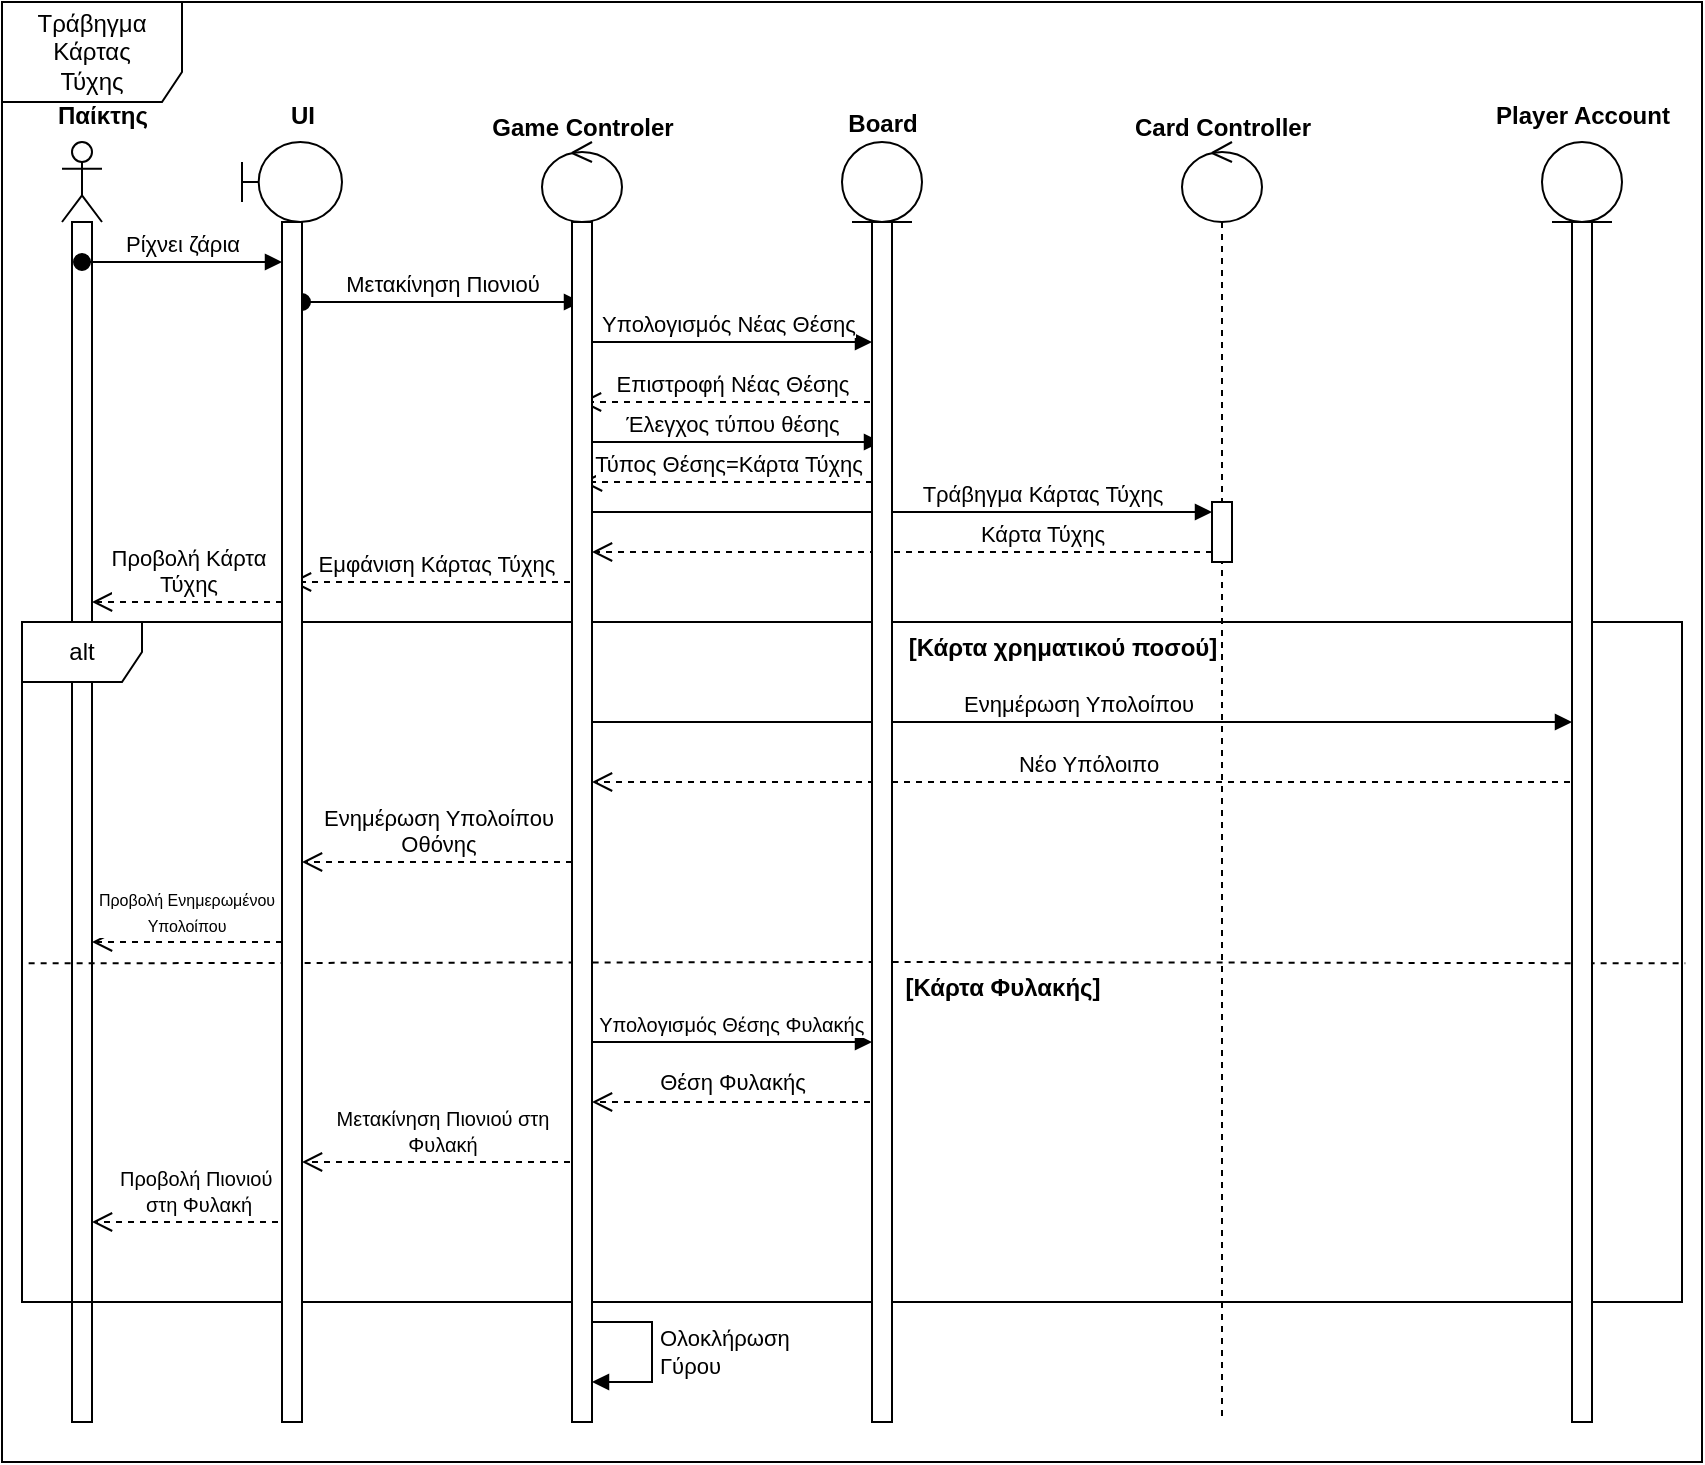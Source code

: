 <mxfile version="26.2.14">
  <diagram name="Page-1" id="V3SrXEDNJgiY_lcg0jJH">
    <mxGraphModel dx="1042" dy="1627" grid="1" gridSize="10" guides="1" tooltips="1" connect="1" arrows="1" fold="1" page="1" pageScale="1" pageWidth="850" pageHeight="1100" math="0" shadow="0">
      <root>
        <mxCell id="0" />
        <mxCell id="1" parent="0" />
        <mxCell id="37_X9icDYiwQFzWWj5Ox-1" value="" style="shape=umlLifeline;perimeter=lifelinePerimeter;whiteSpace=wrap;html=1;container=1;dropTarget=0;collapsible=0;recursiveResize=0;outlineConnect=0;portConstraint=eastwest;newEdgeStyle={&quot;curved&quot;:0,&quot;rounded&quot;:0};participant=umlActor;" parent="1" vertex="1">
          <mxGeometry x="30" y="40" width="20" height="640" as="geometry" />
        </mxCell>
        <mxCell id="37_X9icDYiwQFzWWj5Ox-9" value="" style="html=1;points=[[0,0,0,0,5],[0,1,0,0,-5],[1,0,0,0,5],[1,1,0,0,-5]];perimeter=orthogonalPerimeter;outlineConnect=0;targetShapes=umlLifeline;portConstraint=eastwest;newEdgeStyle={&quot;curved&quot;:0,&quot;rounded&quot;:0};" parent="37_X9icDYiwQFzWWj5Ox-1" vertex="1">
          <mxGeometry x="5" y="40" width="10" height="600" as="geometry" />
        </mxCell>
        <mxCell id="37_X9icDYiwQFzWWj5Ox-2" value="Παίκτης" style="text;align=center;fontStyle=1;verticalAlign=middle;spacingLeft=3;spacingRight=3;strokeColor=none;rotatable=0;points=[[0,0.5],[1,0.5]];portConstraint=eastwest;html=1;" parent="1" vertex="1">
          <mxGeometry x="10" y="14" width="80" height="26" as="geometry" />
        </mxCell>
        <mxCell id="37_X9icDYiwQFzWWj5Ox-14" value="Ρίχνει ζάρια" style="html=1;verticalAlign=bottom;startArrow=oval;startFill=1;endArrow=block;startSize=8;curved=0;rounded=0;" parent="1" edge="1">
          <mxGeometry width="60" relative="1" as="geometry">
            <mxPoint x="40" y="100" as="sourcePoint" />
            <mxPoint x="140" y="100" as="targetPoint" />
          </mxGeometry>
        </mxCell>
        <mxCell id="37_X9icDYiwQFzWWj5Ox-15" value="Μετακίνηση Πιονιού" style="html=1;verticalAlign=bottom;startArrow=oval;startFill=1;endArrow=block;startSize=8;curved=0;rounded=0;" parent="1" edge="1">
          <mxGeometry width="60" relative="1" as="geometry">
            <mxPoint x="150" y="120" as="sourcePoint" />
            <mxPoint x="289.5" y="120" as="targetPoint" />
          </mxGeometry>
        </mxCell>
        <mxCell id="37_X9icDYiwQFzWWj5Ox-20" value="Υπολογισμός Νέας Θέσης" style="html=1;verticalAlign=bottom;startArrow=oval;startFill=1;endArrow=block;startSize=8;curved=0;rounded=0;" parent="1" edge="1">
          <mxGeometry width="60" relative="1" as="geometry">
            <mxPoint x="290" y="140" as="sourcePoint" />
            <mxPoint x="435" y="140" as="targetPoint" />
          </mxGeometry>
        </mxCell>
        <mxCell id="37_X9icDYiwQFzWWj5Ox-21" value="Επιστροφή Νέας Θέσης" style="html=1;verticalAlign=bottom;endArrow=open;dashed=1;endSize=8;curved=0;rounded=0;" parent="1" edge="1">
          <mxGeometry relative="1" as="geometry">
            <mxPoint x="440" y="170" as="sourcePoint" />
            <mxPoint x="289.5" y="170" as="targetPoint" />
          </mxGeometry>
        </mxCell>
        <mxCell id="37_X9icDYiwQFzWWj5Ox-22" value="Έλεγχος τύπου θέσης" style="html=1;verticalAlign=bottom;startArrow=oval;startFill=1;endArrow=block;startSize=8;curved=0;rounded=0;" parent="1" edge="1">
          <mxGeometry width="60" relative="1" as="geometry">
            <mxPoint x="290" y="190" as="sourcePoint" />
            <mxPoint x="439.5" y="190" as="targetPoint" />
          </mxGeometry>
        </mxCell>
        <mxCell id="37_X9icDYiwQFzWWj5Ox-23" value="Τύπος Θέσης=Κάρτα Τύχης" style="html=1;verticalAlign=bottom;endArrow=open;dashed=1;endSize=8;curved=0;rounded=0;" parent="1" edge="1">
          <mxGeometry relative="1" as="geometry">
            <mxPoint x="435" y="210" as="sourcePoint" />
            <mxPoint x="290" y="210" as="targetPoint" />
          </mxGeometry>
        </mxCell>
        <mxCell id="37_X9icDYiwQFzWWj5Ox-26" value="Τράβηγμα Κάρτας Τύχης" style="html=1;verticalAlign=bottom;endArrow=block;curved=0;rounded=0;entryX=0;entryY=0;entryDx=0;entryDy=5;" parent="1" edge="1">
          <mxGeometry x="0.46" relative="1" as="geometry">
            <mxPoint x="290" y="225" as="sourcePoint" />
            <mxPoint as="offset" />
            <mxPoint x="605" y="225" as="targetPoint" />
          </mxGeometry>
        </mxCell>
        <mxCell id="37_X9icDYiwQFzWWj5Ox-27" value="Κάρτα Τύχης" style="html=1;verticalAlign=bottom;endArrow=open;dashed=1;endSize=8;curved=0;rounded=0;exitX=0;exitY=1;exitDx=0;exitDy=-5;" parent="1" edge="1">
          <mxGeometry x="-0.452" relative="1" as="geometry">
            <mxPoint x="295" y="245" as="targetPoint" />
            <mxPoint as="offset" />
            <mxPoint x="605" y="245" as="sourcePoint" />
          </mxGeometry>
        </mxCell>
        <mxCell id="37_X9icDYiwQFzWWj5Ox-28" value="Εμφάνιση Κάρτας Τύχης" style="html=1;verticalAlign=bottom;endArrow=open;dashed=1;endSize=8;curved=0;rounded=0;" parent="1" edge="1">
          <mxGeometry relative="1" as="geometry">
            <mxPoint x="290" y="260" as="sourcePoint" />
            <mxPoint x="144.5" y="260" as="targetPoint" />
          </mxGeometry>
        </mxCell>
        <mxCell id="37_X9icDYiwQFzWWj5Ox-29" value="Προβολή Κάρτα&lt;div&gt;Τύχης&lt;/div&gt;" style="html=1;verticalAlign=bottom;endArrow=open;dashed=1;endSize=8;curved=0;rounded=0;" parent="1" target="37_X9icDYiwQFzWWj5Ox-9" edge="1">
          <mxGeometry relative="1" as="geometry">
            <mxPoint x="140" y="270" as="sourcePoint" />
            <mxPoint x="60" y="270" as="targetPoint" />
          </mxGeometry>
        </mxCell>
        <mxCell id="37_X9icDYiwQFzWWj5Ox-30" value="Τράβηγμα&lt;div&gt;Κάρτας&lt;/div&gt;&lt;div&gt;Τύχης&lt;/div&gt;" style="shape=umlFrame;whiteSpace=wrap;html=1;pointerEvents=0;width=90;height=50;" parent="1" vertex="1">
          <mxGeometry y="-30" width="850" height="730" as="geometry" />
        </mxCell>
        <mxCell id="37_X9icDYiwQFzWWj5Ox-31" value="alt" style="shape=umlFrame;whiteSpace=wrap;html=1;pointerEvents=0;" parent="1" vertex="1">
          <mxGeometry x="10" y="280" width="830" height="340" as="geometry" />
        </mxCell>
        <mxCell id="37_X9icDYiwQFzWWj5Ox-32" value="[Κάρτα χρηματικού ποσού]" style="text;align=center;fontStyle=1;verticalAlign=middle;spacingLeft=3;spacingRight=3;strokeColor=none;rotatable=0;points=[[0,0.5],[1,0.5]];portConstraint=eastwest;html=1;" parent="1" vertex="1">
          <mxGeometry x="490" y="280" width="80" height="26" as="geometry" />
        </mxCell>
        <mxCell id="37_X9icDYiwQFzWWj5Ox-33" value="Ενημέρωση Υπολοίπου" style="html=1;verticalAlign=bottom;startArrow=oval;startFill=1;endArrow=block;startSize=8;curved=0;rounded=0;" parent="1" edge="1">
          <mxGeometry width="60" relative="1" as="geometry">
            <mxPoint x="290" y="330" as="sourcePoint" />
            <mxPoint x="785" y="330" as="targetPoint" />
          </mxGeometry>
        </mxCell>
        <mxCell id="37_X9icDYiwQFzWWj5Ox-34" value="Νέο Υπόλοιπο" style="html=1;verticalAlign=bottom;endArrow=open;dashed=1;endSize=8;curved=0;rounded=0;" parent="1" edge="1">
          <mxGeometry relative="1" as="geometry">
            <mxPoint x="790" y="360" as="sourcePoint" />
            <mxPoint x="295" y="360" as="targetPoint" />
          </mxGeometry>
        </mxCell>
        <mxCell id="37_X9icDYiwQFzWWj5Ox-36" value="Ενημέρωση Υπολοίπου&lt;div&gt;Οθόνης&lt;/div&gt;" style="html=1;verticalAlign=bottom;endArrow=open;dashed=1;endSize=8;curved=0;rounded=0;" parent="1" edge="1">
          <mxGeometry relative="1" as="geometry">
            <mxPoint x="285" y="400.0" as="sourcePoint" />
            <mxPoint x="150" y="400.0" as="targetPoint" />
          </mxGeometry>
        </mxCell>
        <mxCell id="37_X9icDYiwQFzWWj5Ox-37" value="&lt;font style=&quot;font-size: 8px;&quot;&gt;Προβολή Ενημερωμένου&lt;/font&gt;&lt;div&gt;&lt;font style=&quot;font-size: 8px;&quot;&gt;Υπολοίπου&lt;/font&gt;&lt;/div&gt;" style="html=1;verticalAlign=bottom;endArrow=open;dashed=1;endSize=8;curved=0;rounded=0;" parent="1" target="37_X9icDYiwQFzWWj5Ox-9" edge="1">
          <mxGeometry x="0.011" relative="1" as="geometry">
            <mxPoint x="140" y="440" as="sourcePoint" />
            <mxPoint x="60" y="440" as="targetPoint" />
            <mxPoint as="offset" />
          </mxGeometry>
        </mxCell>
        <mxCell id="37_X9icDYiwQFzWWj5Ox-39" value="" style="endArrow=none;dashed=1;html=1;rounded=0;entryX=1.002;entryY=0.502;entryDx=0;entryDy=0;entryPerimeter=0;exitX=0.004;exitY=0.502;exitDx=0;exitDy=0;exitPerimeter=0;" parent="1" source="37_X9icDYiwQFzWWj5Ox-31" target="37_X9icDYiwQFzWWj5Ox-31" edge="1">
          <mxGeometry width="50" height="50" relative="1" as="geometry">
            <mxPoint x="80" y="520" as="sourcePoint" />
            <mxPoint x="130" y="470" as="targetPoint" />
            <Array as="points">
              <mxPoint x="440" y="450" />
            </Array>
          </mxGeometry>
        </mxCell>
        <mxCell id="37_X9icDYiwQFzWWj5Ox-40" value="[Κάρτα Φυλακής]" style="text;align=center;fontStyle=1;verticalAlign=middle;spacingLeft=3;spacingRight=3;strokeColor=none;rotatable=0;points=[[0,0.5],[1,0.5]];portConstraint=eastwest;html=1;" parent="1" vertex="1">
          <mxGeometry x="460" y="450" width="80" height="26" as="geometry" />
        </mxCell>
        <mxCell id="37_X9icDYiwQFzWWj5Ox-42" value="&lt;font style=&quot;font-size: 10px;&quot;&gt;&amp;nbsp;Υπολογισμός Θέσης Φυλακής&lt;/font&gt;" style="html=1;verticalAlign=bottom;startArrow=oval;startFill=1;endArrow=block;startSize=8;curved=0;rounded=0;" parent="1" edge="1">
          <mxGeometry width="60" relative="1" as="geometry">
            <mxPoint x="290" y="490" as="sourcePoint" />
            <mxPoint x="435" y="490" as="targetPoint" />
          </mxGeometry>
        </mxCell>
        <mxCell id="37_X9icDYiwQFzWWj5Ox-43" value="" style="html=1;verticalAlign=bottom;endArrow=open;dashed=1;endSize=8;curved=0;rounded=0;" parent="1" edge="1">
          <mxGeometry relative="1" as="geometry">
            <mxPoint x="440" y="520" as="sourcePoint" />
            <mxPoint x="295" y="520" as="targetPoint" />
          </mxGeometry>
        </mxCell>
        <mxCell id="37_X9icDYiwQFzWWj5Ox-44" value="Θέση Φυλακής" style="edgeLabel;html=1;align=center;verticalAlign=middle;resizable=0;points=[];" parent="37_X9icDYiwQFzWWj5Ox-43" vertex="1" connectable="0">
          <mxGeometry x="0.032" y="-7" relative="1" as="geometry">
            <mxPoint y="-3" as="offset" />
          </mxGeometry>
        </mxCell>
        <mxCell id="37_X9icDYiwQFzWWj5Ox-45" value="&lt;font style=&quot;font-size: 10px;&quot;&gt;Μετακίνηση Πιονιού στη&lt;/font&gt;&lt;div&gt;&lt;font style=&quot;font-size: 10px;&quot;&gt;Φυλακή&lt;/font&gt;&lt;/div&gt;" style="html=1;verticalAlign=bottom;endArrow=open;dashed=1;endSize=8;curved=0;rounded=0;" parent="1" edge="1">
          <mxGeometry relative="1" as="geometry">
            <mxPoint x="290" y="550" as="sourcePoint" />
            <mxPoint x="150" y="550" as="targetPoint" />
          </mxGeometry>
        </mxCell>
        <mxCell id="37_X9icDYiwQFzWWj5Ox-46" value="&lt;font style=&quot;font-size: 10px;&quot;&gt;Προβολή Πιονιού&amp;nbsp;&lt;/font&gt;&lt;div&gt;&lt;font style=&quot;font-size: 10px;&quot;&gt;στη Φυλακή&lt;/font&gt;&lt;/div&gt;" style="html=1;verticalAlign=bottom;endArrow=open;dashed=1;endSize=8;curved=0;rounded=0;" parent="1" target="37_X9icDYiwQFzWWj5Ox-9" edge="1">
          <mxGeometry relative="1" as="geometry">
            <mxPoint x="150" y="580" as="sourcePoint" />
            <mxPoint x="70" y="580" as="targetPoint" />
          </mxGeometry>
        </mxCell>
        <mxCell id="37_X9icDYiwQFzWWj5Ox-53" value="Ολοκλήρωση&lt;div&gt;Γύρου&amp;nbsp;&lt;/div&gt;" style="html=1;align=left;spacingLeft=2;endArrow=block;rounded=0;edgeStyle=orthogonalEdgeStyle;curved=0;rounded=0;" parent="1" edge="1">
          <mxGeometry relative="1" as="geometry">
            <mxPoint x="295" y="630" as="sourcePoint" />
            <Array as="points">
              <mxPoint x="325" y="630" />
              <mxPoint x="325" y="660" />
            </Array>
            <mxPoint x="295" y="660" as="targetPoint" />
          </mxGeometry>
        </mxCell>
        <mxCell id="GGXnAkqVvPl89sOSY9vl-1" value="" style="shape=umlLifeline;perimeter=lifelinePerimeter;whiteSpace=wrap;html=1;container=1;dropTarget=0;collapsible=0;recursiveResize=0;outlineConnect=0;portConstraint=eastwest;newEdgeStyle={&quot;curved&quot;:0,&quot;rounded&quot;:0};participant=umlBoundary;" vertex="1" parent="1">
          <mxGeometry x="120" y="40" width="50" height="640" as="geometry" />
        </mxCell>
        <mxCell id="GGXnAkqVvPl89sOSY9vl-2" value="" style="html=1;points=[[0,0,0,0,5],[0,1,0,0,-5],[1,0,0,0,5],[1,1,0,0,-5]];perimeter=orthogonalPerimeter;outlineConnect=0;targetShapes=umlLifeline;portConstraint=eastwest;newEdgeStyle={&quot;curved&quot;:0,&quot;rounded&quot;:0};" vertex="1" parent="GGXnAkqVvPl89sOSY9vl-1">
          <mxGeometry x="20" y="40" width="10" height="600" as="geometry" />
        </mxCell>
        <mxCell id="GGXnAkqVvPl89sOSY9vl-3" value="UI" style="text;align=center;fontStyle=1;verticalAlign=middle;spacingLeft=3;spacingRight=3;strokeColor=none;rotatable=0;points=[[0,0.5],[1,0.5]];portConstraint=eastwest;html=1;" vertex="1" parent="1">
          <mxGeometry x="110" y="14" width="80" height="26" as="geometry" />
        </mxCell>
        <mxCell id="GGXnAkqVvPl89sOSY9vl-4" value="" style="shape=umlLifeline;perimeter=lifelinePerimeter;whiteSpace=wrap;html=1;container=1;dropTarget=0;collapsible=0;recursiveResize=0;outlineConnect=0;portConstraint=eastwest;newEdgeStyle={&quot;curved&quot;:0,&quot;rounded&quot;:0};participant=umlControl;" vertex="1" parent="1">
          <mxGeometry x="270" y="40" width="40" height="640" as="geometry" />
        </mxCell>
        <mxCell id="GGXnAkqVvPl89sOSY9vl-5" value="" style="html=1;points=[[0,0,0,0,5],[0,1,0,0,-5],[1,0,0,0,5],[1,1,0,0,-5]];perimeter=orthogonalPerimeter;outlineConnect=0;targetShapes=umlLifeline;portConstraint=eastwest;newEdgeStyle={&quot;curved&quot;:0,&quot;rounded&quot;:0};" vertex="1" parent="GGXnAkqVvPl89sOSY9vl-4">
          <mxGeometry x="15" y="40" width="10" height="600" as="geometry" />
        </mxCell>
        <mxCell id="GGXnAkqVvPl89sOSY9vl-6" value="Game Controler" style="text;align=center;fontStyle=1;verticalAlign=middle;spacingLeft=3;spacingRight=3;strokeColor=none;rotatable=0;points=[[0,0.5],[1,0.5]];portConstraint=eastwest;html=1;" vertex="1" parent="1">
          <mxGeometry x="250" y="20" width="80" height="26" as="geometry" />
        </mxCell>
        <mxCell id="GGXnAkqVvPl89sOSY9vl-7" value="" style="shape=umlLifeline;perimeter=lifelinePerimeter;whiteSpace=wrap;html=1;container=1;dropTarget=0;collapsible=0;recursiveResize=0;outlineConnect=0;portConstraint=eastwest;newEdgeStyle={&quot;curved&quot;:0,&quot;rounded&quot;:0};participant=umlControl;" vertex="1" parent="1">
          <mxGeometry x="590" y="40" width="40" height="640" as="geometry" />
        </mxCell>
        <mxCell id="GGXnAkqVvPl89sOSY9vl-8" value="" style="html=1;points=[[0,0,0,0,5],[0,1,0,0,-5],[1,0,0,0,5],[1,1,0,0,-5]];perimeter=orthogonalPerimeter;outlineConnect=0;targetShapes=umlLifeline;portConstraint=eastwest;newEdgeStyle={&quot;curved&quot;:0,&quot;rounded&quot;:0};" vertex="1" parent="GGXnAkqVvPl89sOSY9vl-7">
          <mxGeometry x="15" y="180" width="10" height="30" as="geometry" />
        </mxCell>
        <mxCell id="GGXnAkqVvPl89sOSY9vl-9" value="Card Controller" style="text;align=center;fontStyle=1;verticalAlign=middle;spacingLeft=3;spacingRight=3;strokeColor=none;rotatable=0;points=[[0,0.5],[1,0.5]];portConstraint=eastwest;html=1;" vertex="1" parent="1">
          <mxGeometry x="570" y="20" width="80" height="26" as="geometry" />
        </mxCell>
        <mxCell id="GGXnAkqVvPl89sOSY9vl-10" value="" style="shape=umlLifeline;perimeter=lifelinePerimeter;whiteSpace=wrap;html=1;container=1;dropTarget=0;collapsible=0;recursiveResize=0;outlineConnect=0;portConstraint=eastwest;newEdgeStyle={&quot;curved&quot;:0,&quot;rounded&quot;:0};participant=umlEntity;" vertex="1" parent="1">
          <mxGeometry x="770" y="40" width="40" height="640" as="geometry" />
        </mxCell>
        <mxCell id="GGXnAkqVvPl89sOSY9vl-11" value="" style="html=1;points=[[0,0,0,0,5],[0,1,0,0,-5],[1,0,0,0,5],[1,1,0,0,-5]];perimeter=orthogonalPerimeter;outlineConnect=0;targetShapes=umlLifeline;portConstraint=eastwest;newEdgeStyle={&quot;curved&quot;:0,&quot;rounded&quot;:0};" vertex="1" parent="GGXnAkqVvPl89sOSY9vl-10">
          <mxGeometry x="15" y="40" width="10" height="600" as="geometry" />
        </mxCell>
        <mxCell id="GGXnAkqVvPl89sOSY9vl-12" value="Player Account" style="text;align=center;fontStyle=1;verticalAlign=middle;spacingLeft=3;spacingRight=3;strokeColor=none;rotatable=0;points=[[0,0.5],[1,0.5]];portConstraint=eastwest;html=1;" vertex="1" parent="1">
          <mxGeometry x="750" y="14" width="80" height="26" as="geometry" />
        </mxCell>
        <mxCell id="GGXnAkqVvPl89sOSY9vl-13" value="" style="shape=umlLifeline;perimeter=lifelinePerimeter;whiteSpace=wrap;html=1;container=1;dropTarget=0;collapsible=0;recursiveResize=0;outlineConnect=0;portConstraint=eastwest;newEdgeStyle={&quot;curved&quot;:0,&quot;rounded&quot;:0};participant=umlEntity;" vertex="1" parent="1">
          <mxGeometry x="420" y="40" width="40" height="640" as="geometry" />
        </mxCell>
        <mxCell id="GGXnAkqVvPl89sOSY9vl-14" value="" style="html=1;points=[[0,0,0,0,5],[0,1,0,0,-5],[1,0,0,0,5],[1,1,0,0,-5]];perimeter=orthogonalPerimeter;outlineConnect=0;targetShapes=umlLifeline;portConstraint=eastwest;newEdgeStyle={&quot;curved&quot;:0,&quot;rounded&quot;:0};" vertex="1" parent="GGXnAkqVvPl89sOSY9vl-13">
          <mxGeometry x="15" y="40" width="10" height="600" as="geometry" />
        </mxCell>
        <mxCell id="GGXnAkqVvPl89sOSY9vl-15" value="Board" style="text;align=center;fontStyle=1;verticalAlign=middle;spacingLeft=3;spacingRight=3;strokeColor=none;rotatable=0;points=[[0,0.5],[1,0.5]];portConstraint=eastwest;html=1;" vertex="1" parent="1">
          <mxGeometry x="400" y="16" width="80" height="30" as="geometry" />
        </mxCell>
      </root>
    </mxGraphModel>
  </diagram>
</mxfile>
